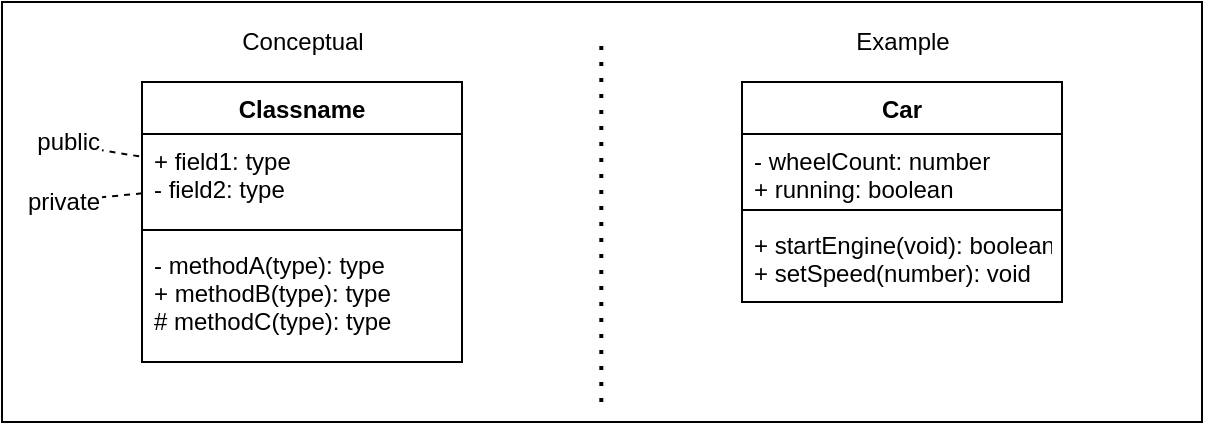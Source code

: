 <mxfile version="20.6.0" type="github" pages="7">
  <diagram id="2GQ5JuO1ZgtWbISyAiCo" name="a basic class">
    <mxGraphModel dx="638" dy="605" grid="0" gridSize="10" guides="1" tooltips="1" connect="1" arrows="1" fold="1" page="0" pageScale="1" pageWidth="1169" pageHeight="827" math="0" shadow="0">
      <root>
        <mxCell id="0" />
        <mxCell id="1" parent="0" />
        <mxCell id="csJWf5byuf4BfX03tXzI-1" value="" style="rounded=0;whiteSpace=wrap;html=1;" parent="1" vertex="1">
          <mxGeometry x="580" y="110" width="600" height="210" as="geometry" />
        </mxCell>
        <mxCell id="csJWf5byuf4BfX03tXzI-2" value="Classname" style="swimlane;fontStyle=1;align=center;verticalAlign=top;childLayout=stackLayout;horizontal=1;startSize=26;horizontalStack=0;resizeParent=1;resizeParentMax=0;resizeLast=0;collapsible=1;marginBottom=0;" parent="1" vertex="1">
          <mxGeometry x="650" y="150" width="160" height="140" as="geometry" />
        </mxCell>
        <mxCell id="csJWf5byuf4BfX03tXzI-3" value="+ field1: type&#xa;- field2: type" style="text;strokeColor=none;fillColor=none;align=left;verticalAlign=top;spacingLeft=4;spacingRight=4;overflow=hidden;rotatable=0;points=[[0,0.5],[1,0.5]];portConstraint=eastwest;" parent="csJWf5byuf4BfX03tXzI-2" vertex="1">
          <mxGeometry y="26" width="160" height="44" as="geometry" />
        </mxCell>
        <mxCell id="csJWf5byuf4BfX03tXzI-4" value="" style="line;strokeWidth=1;fillColor=none;align=left;verticalAlign=middle;spacingTop=-1;spacingLeft=3;spacingRight=3;rotatable=0;labelPosition=right;points=[];portConstraint=eastwest;" parent="csJWf5byuf4BfX03tXzI-2" vertex="1">
          <mxGeometry y="70" width="160" height="8" as="geometry" />
        </mxCell>
        <mxCell id="csJWf5byuf4BfX03tXzI-5" value="- methodA(type): type&#xa;+ methodB(type): type&#xa;# methodC(type): type" style="text;strokeColor=none;fillColor=none;align=left;verticalAlign=top;spacingLeft=4;spacingRight=4;overflow=hidden;rotatable=0;points=[[0,0.5],[1,0.5]];portConstraint=eastwest;" parent="csJWf5byuf4BfX03tXzI-2" vertex="1">
          <mxGeometry y="78" width="160" height="62" as="geometry" />
        </mxCell>
        <mxCell id="csJWf5byuf4BfX03tXzI-6" value="Car" style="swimlane;fontStyle=1;align=center;verticalAlign=top;childLayout=stackLayout;horizontal=1;startSize=26;horizontalStack=0;resizeParent=1;resizeParentMax=0;resizeLast=0;collapsible=1;marginBottom=0;" parent="1" vertex="1">
          <mxGeometry x="950" y="150" width="160" height="110" as="geometry" />
        </mxCell>
        <mxCell id="csJWf5byuf4BfX03tXzI-7" value="- wheelCount: number&#xa;+ running: boolean" style="text;strokeColor=none;fillColor=none;align=left;verticalAlign=top;spacingLeft=4;spacingRight=4;overflow=hidden;rotatable=0;points=[[0,0.5],[1,0.5]];portConstraint=eastwest;" parent="csJWf5byuf4BfX03tXzI-6" vertex="1">
          <mxGeometry y="26" width="160" height="34" as="geometry" />
        </mxCell>
        <mxCell id="csJWf5byuf4BfX03tXzI-8" value="" style="line;strokeWidth=1;fillColor=none;align=left;verticalAlign=middle;spacingTop=-1;spacingLeft=3;spacingRight=3;rotatable=0;labelPosition=right;points=[];portConstraint=eastwest;" parent="csJWf5byuf4BfX03tXzI-6" vertex="1">
          <mxGeometry y="60" width="160" height="8" as="geometry" />
        </mxCell>
        <mxCell id="csJWf5byuf4BfX03tXzI-9" value="+ startEngine(void): boolean&#xa;+ setSpeed(number): void" style="text;strokeColor=none;fillColor=none;align=left;verticalAlign=top;spacingLeft=4;spacingRight=4;overflow=hidden;rotatable=0;points=[[0,0.5],[1,0.5]];portConstraint=eastwest;" parent="csJWf5byuf4BfX03tXzI-6" vertex="1">
          <mxGeometry y="68" width="160" height="42" as="geometry" />
        </mxCell>
        <mxCell id="csJWf5byuf4BfX03tXzI-10" value="Conceptual" style="text;html=1;align=center;verticalAlign=middle;resizable=0;points=[];autosize=1;" parent="1" vertex="1">
          <mxGeometry x="690" y="120" width="80" height="20" as="geometry" />
        </mxCell>
        <mxCell id="csJWf5byuf4BfX03tXzI-11" value="Example" style="text;html=1;align=center;verticalAlign=middle;resizable=0;points=[];autosize=1;" parent="1" vertex="1">
          <mxGeometry x="1000" y="120" width="60" height="20" as="geometry" />
        </mxCell>
        <mxCell id="csJWf5byuf4BfX03tXzI-12" value="" style="endArrow=none;dashed=1;html=1;dashPattern=1 3;strokeWidth=2;" parent="1" edge="1">
          <mxGeometry width="50" height="50" relative="1" as="geometry">
            <mxPoint x="879.66" y="310" as="sourcePoint" />
            <mxPoint x="879.66" y="130" as="targetPoint" />
          </mxGeometry>
        </mxCell>
        <mxCell id="csJWf5byuf4BfX03tXzI-13" value="public" style="text;html=1;align=right;verticalAlign=middle;resizable=0;points=[];autosize=1;" parent="1" vertex="1">
          <mxGeometry x="580" y="170" width="50" height="20" as="geometry" />
        </mxCell>
        <mxCell id="csJWf5byuf4BfX03tXzI-14" value="private" style="text;html=1;align=right;verticalAlign=middle;resizable=0;points=[];autosize=1;" parent="1" vertex="1">
          <mxGeometry x="580" y="200" width="50" height="20" as="geometry" />
        </mxCell>
        <mxCell id="csJWf5byuf4BfX03tXzI-15" value="" style="endArrow=none;html=1;dashed=1;exitX=-0.009;exitY=0.254;exitDx=0;exitDy=0;exitPerimeter=0;" parent="1" source="csJWf5byuf4BfX03tXzI-3" target="csJWf5byuf4BfX03tXzI-13" edge="1">
          <mxGeometry width="50" height="50" relative="1" as="geometry">
            <mxPoint x="693" y="233.045" as="sourcePoint" />
            <mxPoint x="639" y="227" as="targetPoint" />
          </mxGeometry>
        </mxCell>
        <mxCell id="csJWf5byuf4BfX03tXzI-16" value="" style="endArrow=none;html=1;dashed=1;" parent="1" source="csJWf5byuf4BfX03tXzI-3" target="csJWf5byuf4BfX03tXzI-14" edge="1">
          <mxGeometry width="50" height="50" relative="1" as="geometry">
            <mxPoint x="695" y="246" as="sourcePoint" />
            <mxPoint x="649" y="237" as="targetPoint" />
          </mxGeometry>
        </mxCell>
      </root>
    </mxGraphModel>
  </diagram>
  <diagram id="XTwyj4uOlEBWpYVIC3kC" name="A filled arrow with a line.">
    <mxGraphModel dx="1438" dy="605" grid="0" gridSize="10" guides="1" tooltips="1" connect="1" arrows="1" fold="1" page="0" pageScale="1" pageWidth="827" pageHeight="1169" math="0" shadow="0">
      <root>
        <mxCell id="0" />
        <mxCell id="1" parent="0" />
        <mxCell id="313QQmJ2WrNW_vUnB_Ez-1" value="" style="rounded=0;whiteSpace=wrap;html=1;" vertex="1" parent="1">
          <mxGeometry x="-22.0" y="129" width="600" height="290" as="geometry" />
        </mxCell>
        <mxCell id="313QQmJ2WrNW_vUnB_Ez-2" value="ClassA" style="swimlane;fontStyle=1;align=center;verticalAlign=top;childLayout=stackLayout;horizontal=1;startSize=26;horizontalStack=0;resizeParent=1;resizeParentMax=0;resizeLast=0;collapsible=1;marginBottom=0;" vertex="1" parent="1">
          <mxGeometry x="48.0" y="305" width="160" height="86" as="geometry" />
        </mxCell>
        <mxCell id="313QQmJ2WrNW_vUnB_Ez-3" value="+ field: type" style="text;strokeColor=none;fillColor=none;align=left;verticalAlign=top;spacingLeft=4;spacingRight=4;overflow=hidden;rotatable=0;points=[[0,0.5],[1,0.5]];portConstraint=eastwest;" vertex="1" parent="313QQmJ2WrNW_vUnB_Ez-2">
          <mxGeometry y="26" width="160" height="26" as="geometry" />
        </mxCell>
        <mxCell id="313QQmJ2WrNW_vUnB_Ez-4" value="" style="line;strokeWidth=1;fillColor=none;align=left;verticalAlign=middle;spacingTop=-1;spacingLeft=3;spacingRight=3;rotatable=0;labelPosition=right;points=[];portConstraint=eastwest;" vertex="1" parent="313QQmJ2WrNW_vUnB_Ez-2">
          <mxGeometry y="52" width="160" height="8" as="geometry" />
        </mxCell>
        <mxCell id="313QQmJ2WrNW_vUnB_Ez-5" value="+ method(type): type" style="text;strokeColor=none;fillColor=none;align=left;verticalAlign=top;spacingLeft=4;spacingRight=4;overflow=hidden;rotatable=0;points=[[0,0.5],[1,0.5]];portConstraint=eastwest;" vertex="1" parent="313QQmJ2WrNW_vUnB_Ez-2">
          <mxGeometry y="60" width="160" height="26" as="geometry" />
        </mxCell>
        <mxCell id="313QQmJ2WrNW_vUnB_Ez-6" value="Person" style="swimlane;fontStyle=1;align=center;verticalAlign=top;childLayout=stackLayout;horizontal=1;startSize=26;horizontalStack=0;resizeParent=1;resizeParentMax=0;resizeLast=0;collapsible=1;marginBottom=0;" vertex="1" parent="1">
          <mxGeometry x="348.0" y="303" width="160" height="90" as="geometry" />
        </mxCell>
        <mxCell id="313QQmJ2WrNW_vUnB_Ez-7" value="+ name: string" style="text;strokeColor=none;fillColor=none;align=left;verticalAlign=top;spacingLeft=4;spacingRight=4;overflow=hidden;rotatable=0;points=[[0,0.5],[1,0.5]];portConstraint=eastwest;" vertex="1" parent="313QQmJ2WrNW_vUnB_Ez-6">
          <mxGeometry y="26" width="160" height="24" as="geometry" />
        </mxCell>
        <mxCell id="313QQmJ2WrNW_vUnB_Ez-8" value="" style="line;strokeWidth=1;fillColor=none;align=left;verticalAlign=middle;spacingTop=-1;spacingLeft=3;spacingRight=3;rotatable=0;labelPosition=right;points=[];portConstraint=eastwest;" vertex="1" parent="313QQmJ2WrNW_vUnB_Ez-6">
          <mxGeometry y="50" width="160" height="8" as="geometry" />
        </mxCell>
        <mxCell id="313QQmJ2WrNW_vUnB_Ez-9" value="+ speak(string): void" style="text;strokeColor=none;fillColor=none;align=left;verticalAlign=top;spacingLeft=4;spacingRight=4;overflow=hidden;rotatable=0;points=[[0,0.5],[1,0.5]];portConstraint=eastwest;" vertex="1" parent="313QQmJ2WrNW_vUnB_Ez-6">
          <mxGeometry y="58" width="160" height="32" as="geometry" />
        </mxCell>
        <mxCell id="313QQmJ2WrNW_vUnB_Ez-10" value="Conceptual" style="text;html=1;align=center;verticalAlign=middle;resizable=0;points=[];autosize=1;" vertex="1" parent="1">
          <mxGeometry x="88.0" y="139" width="80" height="20" as="geometry" />
        </mxCell>
        <mxCell id="313QQmJ2WrNW_vUnB_Ez-11" value="Example" style="text;html=1;align=center;verticalAlign=middle;resizable=0;points=[];autosize=1;" vertex="1" parent="1">
          <mxGeometry x="398.0" y="139" width="60" height="20" as="geometry" />
        </mxCell>
        <mxCell id="313QQmJ2WrNW_vUnB_Ez-12" value="" style="endArrow=none;dashed=1;html=1;dashPattern=1 3;strokeWidth=2;" edge="1" parent="1">
          <mxGeometry width="50" height="50" relative="1" as="geometry">
            <mxPoint x="277.66" y="389" as="sourcePoint" />
            <mxPoint x="277.66" y="139" as="targetPoint" />
          </mxGeometry>
        </mxCell>
        <mxCell id="313QQmJ2WrNW_vUnB_Ez-13" value="ClassB" style="swimlane;fontStyle=1;align=center;verticalAlign=top;childLayout=stackLayout;horizontal=1;startSize=26;horizontalStack=0;resizeParent=1;resizeParentMax=0;resizeLast=0;collapsible=1;marginBottom=0;" vertex="1" parent="1">
          <mxGeometry x="48.0" y="169" width="160" height="86" as="geometry">
            <mxRectangle x="48.0" y="169" width="76" height="26" as="alternateBounds" />
          </mxGeometry>
        </mxCell>
        <mxCell id="313QQmJ2WrNW_vUnB_Ez-14" value="+ field: type" style="text;strokeColor=none;fillColor=none;align=left;verticalAlign=top;spacingLeft=4;spacingRight=4;overflow=hidden;rotatable=0;points=[[0,0.5],[1,0.5]];portConstraint=eastwest;" vertex="1" parent="313QQmJ2WrNW_vUnB_Ez-13">
          <mxGeometry y="26" width="160" height="26" as="geometry" />
        </mxCell>
        <mxCell id="313QQmJ2WrNW_vUnB_Ez-15" value="" style="line;strokeWidth=1;fillColor=none;align=left;verticalAlign=middle;spacingTop=-1;spacingLeft=3;spacingRight=3;rotatable=0;labelPosition=right;points=[];portConstraint=eastwest;" vertex="1" parent="313QQmJ2WrNW_vUnB_Ez-13">
          <mxGeometry y="52" width="160" height="8" as="geometry" />
        </mxCell>
        <mxCell id="313QQmJ2WrNW_vUnB_Ez-16" value="+ method(type): type" style="text;strokeColor=none;fillColor=none;align=left;verticalAlign=top;spacingLeft=4;spacingRight=4;overflow=hidden;rotatable=0;points=[[0,0.5],[1,0.5]];portConstraint=eastwest;" vertex="1" parent="313QQmJ2WrNW_vUnB_Ez-13">
          <mxGeometry y="60" width="160" height="26" as="geometry" />
        </mxCell>
        <mxCell id="313QQmJ2WrNW_vUnB_Ez-17" style="edgeStyle=orthogonalEdgeStyle;rounded=0;orthogonalLoop=1;jettySize=auto;html=1;exitX=0.5;exitY=0;exitDx=0;exitDy=0;entryX=0.5;entryY=1.012;entryDx=0;entryDy=0;endArrow=block;endFill=1;entryPerimeter=0;endSize=12;" edge="1" parent="1" source="313QQmJ2WrNW_vUnB_Ez-2" target="313QQmJ2WrNW_vUnB_Ez-16">
          <mxGeometry relative="1" as="geometry">
            <mxPoint x="198.0" y="633" as="targetPoint" />
          </mxGeometry>
        </mxCell>
        <mxCell id="313QQmJ2WrNW_vUnB_Ez-18" value="Car" style="swimlane;fontStyle=1;align=center;verticalAlign=top;childLayout=stackLayout;horizontal=1;startSize=26;horizontalStack=0;resizeParent=1;resizeParentMax=0;resizeLast=0;collapsible=1;marginBottom=0;" vertex="1" parent="1">
          <mxGeometry x="348.0" y="169" width="160" height="100" as="geometry" />
        </mxCell>
        <mxCell id="313QQmJ2WrNW_vUnB_Ez-19" value="+ field: type" style="text;strokeColor=none;fillColor=none;align=left;verticalAlign=top;spacingLeft=4;spacingRight=4;overflow=hidden;rotatable=0;points=[[0,0.5],[1,0.5]];portConstraint=eastwest;" vertex="1" parent="313QQmJ2WrNW_vUnB_Ez-18">
          <mxGeometry y="26" width="160" height="24" as="geometry" />
        </mxCell>
        <mxCell id="313QQmJ2WrNW_vUnB_Ez-20" value="" style="line;strokeWidth=1;fillColor=none;align=left;verticalAlign=middle;spacingTop=-1;spacingLeft=3;spacingRight=3;rotatable=0;labelPosition=right;points=[];portConstraint=eastwest;" vertex="1" parent="313QQmJ2WrNW_vUnB_Ez-18">
          <mxGeometry y="50" width="160" height="8" as="geometry" />
        </mxCell>
        <mxCell id="313QQmJ2WrNW_vUnB_Ez-21" value="+ startEngine(void): boolean&#xa;+ setSpeed(number): void" style="text;strokeColor=none;fillColor=none;align=left;verticalAlign=top;spacingLeft=4;spacingRight=4;overflow=hidden;rotatable=0;points=[[0,0.5],[1,0.5]];portConstraint=eastwest;" vertex="1" parent="313QQmJ2WrNW_vUnB_Ez-18">
          <mxGeometry y="58" width="160" height="42" as="geometry" />
        </mxCell>
        <mxCell id="313QQmJ2WrNW_vUnB_Ez-22" style="edgeStyle=orthogonalEdgeStyle;rounded=0;orthogonalLoop=1;jettySize=auto;html=1;exitX=0.5;exitY=0;exitDx=0;exitDy=0;entryX=0.499;entryY=0.994;entryDx=0;entryDy=0;endArrow=block;endFill=1;entryPerimeter=0;endSize=12;" edge="1" parent="1" source="313QQmJ2WrNW_vUnB_Ez-6" target="313QQmJ2WrNW_vUnB_Ez-21">
          <mxGeometry relative="1" as="geometry">
            <mxPoint x="188.0" y="274.61" as="sourcePoint" />
            <mxPoint x="188.0" y="319" as="targetPoint" />
          </mxGeometry>
        </mxCell>
        <mxCell id="XsxS5iLYuL67UbKg0R0M-1" value="&lt;span style=&quot;color: rgb(245, 246, 247); font-family: system-ui, -apple-system, &amp;quot;Segoe UI&amp;quot;, Roboto, Ubuntu, Cantarell, &amp;quot;Noto Sans&amp;quot;, sans-serif, BlinkMacSystemFont, &amp;quot;Segoe UI&amp;quot;, Helvetica, Arial, sans-serif, &amp;quot;Apple Color Emoji&amp;quot;, &amp;quot;Segoe UI Emoji&amp;quot;, &amp;quot;Segoe UI Symbol&amp;quot;; font-size: 18px; orphans: 4; text-align: start; background-color: rgb(24, 25, 26);&quot;&gt;ClassA 使用 ClassB 或 ClassB 的对象，&lt;/span&gt;&lt;span style=&quot;color: rgb(245, 246, 247); font-family: system-ui, -apple-system, &amp;quot;Segoe UI&amp;quot;, Roboto, Ubuntu, Cantarell, &amp;quot;Noto Sans&amp;quot;, sans-serif, BlinkMacSystemFont, &amp;quot;Segoe UI&amp;quot;, Helvetica, Arial, sans-serif, &amp;quot;Apple Color Emoji&amp;quot;, &amp;quot;Segoe UI Emoji&amp;quot;, &amp;quot;Segoe UI Symbol&amp;quot;; font-size: 18px; orphans: 4; text-align: start; background-color: rgb(24, 25, 26);&quot;&gt;例如右边的示例：人使用汽车&lt;/span&gt;" style="text;html=1;align=center;verticalAlign=middle;resizable=0;points=[];autosize=1;strokeColor=none;fillColor=none;fontSize=20;" vertex="1" parent="1">
          <mxGeometry x="-10" y="74" width="570" height="36" as="geometry" />
        </mxCell>
      </root>
    </mxGraphModel>
  </diagram>
  <diagram id="lADcbk_uAQsaDEvzIXgS" name="ClassA extends ClassB.">
    <mxGraphModel dx="1438" dy="605" grid="0" gridSize="10" guides="1" tooltips="1" connect="1" arrows="1" fold="1" page="0" pageScale="1" pageWidth="827" pageHeight="1169" math="0" shadow="0">
      <root>
        <mxCell id="0" />
        <mxCell id="1" parent="0" />
        <mxCell id="b12OMYuAhLry3CwH1L1o-1" value="" style="rounded=0;whiteSpace=wrap;html=1;" vertex="1" parent="1">
          <mxGeometry x="-31.0" y="116.0" width="600" height="290" as="geometry" />
        </mxCell>
        <mxCell id="b12OMYuAhLry3CwH1L1o-2" value="ExtendedClass" style="swimlane;fontStyle=1;align=center;verticalAlign=top;childLayout=stackLayout;horizontal=1;startSize=26;horizontalStack=0;resizeParent=1;resizeParentMax=0;resizeLast=0;collapsible=1;marginBottom=0;" vertex="1" parent="1">
          <mxGeometry x="39.0" y="300.0" width="160" height="86" as="geometry" />
        </mxCell>
        <mxCell id="b12OMYuAhLry3CwH1L1o-3" value="+ anotherField: type" style="text;strokeColor=none;fillColor=none;align=left;verticalAlign=top;spacingLeft=4;spacingRight=4;overflow=hidden;rotatable=0;points=[[0,0.5],[1,0.5]];portConstraint=eastwest;" vertex="1" parent="b12OMYuAhLry3CwH1L1o-2">
          <mxGeometry y="26" width="160" height="26" as="geometry" />
        </mxCell>
        <mxCell id="b12OMYuAhLry3CwH1L1o-4" value="" style="line;strokeWidth=1;fillColor=none;align=left;verticalAlign=middle;spacingTop=-1;spacingLeft=3;spacingRight=3;rotatable=0;labelPosition=right;points=[];portConstraint=eastwest;" vertex="1" parent="b12OMYuAhLry3CwH1L1o-2">
          <mxGeometry y="52" width="160" height="8" as="geometry" />
        </mxCell>
        <mxCell id="b12OMYuAhLry3CwH1L1o-5" value="+ anotherMethod(type): type" style="text;strokeColor=none;fillColor=none;align=left;verticalAlign=top;spacingLeft=4;spacingRight=4;overflow=hidden;rotatable=0;points=[[0,0.5],[1,0.5]];portConstraint=eastwest;" vertex="1" parent="b12OMYuAhLry3CwH1L1o-2">
          <mxGeometry y="60" width="160" height="26" as="geometry" />
        </mxCell>
        <mxCell id="b12OMYuAhLry3CwH1L1o-6" value="Fancy Car" style="swimlane;fontStyle=1;align=center;verticalAlign=top;childLayout=stackLayout;horizontal=1;startSize=26;horizontalStack=0;resizeParent=1;resizeParentMax=0;resizeLast=0;collapsible=1;marginBottom=0;" vertex="1" parent="1">
          <mxGeometry x="339.0" y="296.0" width="170" height="90" as="geometry" />
        </mxCell>
        <mxCell id="b12OMYuAhLry3CwH1L1o-7" value="+ turboOn: boolean" style="text;strokeColor=none;fillColor=none;align=left;verticalAlign=top;spacingLeft=4;spacingRight=4;overflow=hidden;rotatable=0;points=[[0,0.5],[1,0.5]];portConstraint=eastwest;" vertex="1" parent="b12OMYuAhLry3CwH1L1o-6">
          <mxGeometry y="26" width="170" height="24" as="geometry" />
        </mxCell>
        <mxCell id="b12OMYuAhLry3CwH1L1o-8" value="" style="line;strokeWidth=1;fillColor=none;align=left;verticalAlign=middle;spacingTop=-1;spacingLeft=3;spacingRight=3;rotatable=0;labelPosition=right;points=[];portConstraint=eastwest;" vertex="1" parent="b12OMYuAhLry3CwH1L1o-6">
          <mxGeometry y="50" width="170" height="8" as="geometry" />
        </mxCell>
        <mxCell id="b12OMYuAhLry3CwH1L1o-9" value="+ enableTurbo(boolean): void" style="text;strokeColor=none;fillColor=none;align=left;verticalAlign=top;spacingLeft=4;spacingRight=4;overflow=hidden;rotatable=0;points=[[0,0.5],[1,0.5]];portConstraint=eastwest;" vertex="1" parent="b12OMYuAhLry3CwH1L1o-6">
          <mxGeometry y="58" width="170" height="32" as="geometry" />
        </mxCell>
        <mxCell id="b12OMYuAhLry3CwH1L1o-10" value="Conceptual" style="text;html=1;align=center;verticalAlign=middle;resizable=0;points=[];autosize=1;" vertex="1" parent="1">
          <mxGeometry x="79.0" y="126.0" width="80" height="20" as="geometry" />
        </mxCell>
        <mxCell id="b12OMYuAhLry3CwH1L1o-11" value="Example" style="text;html=1;align=center;verticalAlign=middle;resizable=0;points=[];autosize=1;" vertex="1" parent="1">
          <mxGeometry x="389.0" y="126.0" width="60" height="20" as="geometry" />
        </mxCell>
        <mxCell id="b12OMYuAhLry3CwH1L1o-12" value="" style="endArrow=none;dashed=1;html=1;dashPattern=1 3;strokeWidth=2;" edge="1" parent="1">
          <mxGeometry width="50" height="50" relative="1" as="geometry">
            <mxPoint x="268.5" y="392.0" as="sourcePoint" />
            <mxPoint x="268.5" y="132.0" as="targetPoint" />
          </mxGeometry>
        </mxCell>
        <mxCell id="b12OMYuAhLry3CwH1L1o-13" value="Class" style="swimlane;fontStyle=1;align=center;verticalAlign=top;childLayout=stackLayout;horizontal=1;startSize=26;horizontalStack=0;resizeParent=1;resizeParentMax=0;resizeLast=0;collapsible=1;marginBottom=0;" vertex="1" parent="1">
          <mxGeometry x="39.0" y="156.0" width="160" height="86" as="geometry" />
        </mxCell>
        <mxCell id="b12OMYuAhLry3CwH1L1o-14" value="+ field: type" style="text;strokeColor=none;fillColor=none;align=left;verticalAlign=top;spacingLeft=4;spacingRight=4;overflow=hidden;rotatable=0;points=[[0,0.5],[1,0.5]];portConstraint=eastwest;" vertex="1" parent="b12OMYuAhLry3CwH1L1o-13">
          <mxGeometry y="26" width="160" height="26" as="geometry" />
        </mxCell>
        <mxCell id="b12OMYuAhLry3CwH1L1o-15" value="" style="line;strokeWidth=1;fillColor=none;align=left;verticalAlign=middle;spacingTop=-1;spacingLeft=3;spacingRight=3;rotatable=0;labelPosition=right;points=[];portConstraint=eastwest;" vertex="1" parent="b12OMYuAhLry3CwH1L1o-13">
          <mxGeometry y="52" width="160" height="8" as="geometry" />
        </mxCell>
        <mxCell id="b12OMYuAhLry3CwH1L1o-16" value="+ method(type): type" style="text;strokeColor=none;fillColor=none;align=left;verticalAlign=top;spacingLeft=4;spacingRight=4;overflow=hidden;rotatable=0;points=[[0,0.5],[1,0.5]];portConstraint=eastwest;" vertex="1" parent="b12OMYuAhLry3CwH1L1o-13">
          <mxGeometry y="60" width="160" height="26" as="geometry" />
        </mxCell>
        <mxCell id="b12OMYuAhLry3CwH1L1o-17" style="edgeStyle=orthogonalEdgeStyle;rounded=0;orthogonalLoop=1;jettySize=auto;html=1;exitX=0.5;exitY=0;exitDx=0;exitDy=0;entryX=0.5;entryY=1.012;entryDx=0;entryDy=0;endArrow=block;endFill=0;entryPerimeter=0;endSize=12;" edge="1" parent="1" source="b12OMYuAhLry3CwH1L1o-2" target="b12OMYuAhLry3CwH1L1o-16">
          <mxGeometry relative="1" as="geometry">
            <mxPoint x="179.0" y="626.0" as="targetPoint" />
          </mxGeometry>
        </mxCell>
        <mxCell id="b12OMYuAhLry3CwH1L1o-18" value="Car" style="swimlane;fontStyle=1;align=center;verticalAlign=top;childLayout=stackLayout;horizontal=1;startSize=26;horizontalStack=0;resizeParent=1;resizeParentMax=0;resizeLast=0;collapsible=1;marginBottom=0;" vertex="1" parent="1">
          <mxGeometry x="339.0" y="156.0" width="170" height="110" as="geometry" />
        </mxCell>
        <mxCell id="b12OMYuAhLry3CwH1L1o-19" value="+ wheelCount: number&#xa;+ running: boolean" style="text;strokeColor=none;fillColor=none;align=left;verticalAlign=top;spacingLeft=4;spacingRight=4;overflow=hidden;rotatable=0;points=[[0,0.5],[1,0.5]];portConstraint=eastwest;" vertex="1" parent="b12OMYuAhLry3CwH1L1o-18">
          <mxGeometry y="26" width="170" height="34" as="geometry" />
        </mxCell>
        <mxCell id="b12OMYuAhLry3CwH1L1o-20" value="" style="line;strokeWidth=1;fillColor=none;align=left;verticalAlign=middle;spacingTop=-1;spacingLeft=3;spacingRight=3;rotatable=0;labelPosition=right;points=[];portConstraint=eastwest;" vertex="1" parent="b12OMYuAhLry3CwH1L1o-18">
          <mxGeometry y="60" width="170" height="8" as="geometry" />
        </mxCell>
        <mxCell id="b12OMYuAhLry3CwH1L1o-21" value="+ startEngine(void): bool&#xa;+ setSpeed(number): void" style="text;strokeColor=none;fillColor=none;align=left;verticalAlign=top;spacingLeft=4;spacingRight=4;overflow=hidden;rotatable=0;points=[[0,0.5],[1,0.5]];portConstraint=eastwest;" vertex="1" parent="b12OMYuAhLry3CwH1L1o-18">
          <mxGeometry y="68" width="170" height="42" as="geometry" />
        </mxCell>
        <mxCell id="b12OMYuAhLry3CwH1L1o-22" style="edgeStyle=orthogonalEdgeStyle;rounded=0;orthogonalLoop=1;jettySize=auto;html=1;exitX=0.5;exitY=0;exitDx=0;exitDy=0;entryX=0.499;entryY=0.994;entryDx=0;entryDy=0;endArrow=block;endFill=0;entryPerimeter=0;endSize=12;" edge="1" parent="1" source="b12OMYuAhLry3CwH1L1o-6" target="b12OMYuAhLry3CwH1L1o-21">
          <mxGeometry relative="1" as="geometry">
            <mxPoint x="149.0" y="271.61" as="sourcePoint" />
            <mxPoint x="149.0" y="316.0" as="targetPoint" />
          </mxGeometry>
        </mxCell>
        <mxCell id="5dKsYFr8ndXGYXB57na1-1" value="继承使用实线+空心箭头表示" style="text;html=1;strokeColor=none;fillColor=none;align=center;verticalAlign=middle;whiteSpace=wrap;rounded=0;fontSize=20;" vertex="1" parent="1">
          <mxGeometry x="125" y="87" width="281" height="16" as="geometry" />
        </mxCell>
      </root>
    </mxGraphModel>
  </diagram>
  <diagram id="oZpwSq6sxuS_GcqPpCwG" name="使用接口的类">
    <mxGraphModel dx="1438" dy="1005" grid="0" gridSize="10" guides="1" tooltips="1" connect="1" arrows="1" fold="1" page="0" pageScale="1" pageWidth="827" pageHeight="1169" math="0" shadow="0">
      <root>
        <mxCell id="0" />
        <mxCell id="1" parent="0" />
        <mxCell id="bkQJTuIInWNjO8qoAOuI-2" value="" style="rounded=0;whiteSpace=wrap;html=1;" vertex="1" parent="1">
          <mxGeometry x="-39.0" y="33.0" width="600" height="330" as="geometry" />
        </mxCell>
        <mxCell id="bkQJTuIInWNjO8qoAOuI-3" value="ClassA" style="swimlane;fontStyle=1;align=center;verticalAlign=top;childLayout=stackLayout;horizontal=1;startSize=26;horizontalStack=0;resizeParent=1;resizeParentMax=0;resizeLast=0;collapsible=1;marginBottom=0;" vertex="1" parent="1">
          <mxGeometry x="31.0" y="247.0" width="160" height="86" as="geometry" />
        </mxCell>
        <mxCell id="bkQJTuIInWNjO8qoAOuI-4" value="+ field: type" style="text;strokeColor=none;fillColor=none;align=left;verticalAlign=top;spacingLeft=4;spacingRight=4;overflow=hidden;rotatable=0;points=[[0,0.5],[1,0.5]];portConstraint=eastwest;" vertex="1" parent="bkQJTuIInWNjO8qoAOuI-3">
          <mxGeometry y="26" width="160" height="26" as="geometry" />
        </mxCell>
        <mxCell id="bkQJTuIInWNjO8qoAOuI-5" value="" style="line;strokeWidth=1;fillColor=none;align=left;verticalAlign=middle;spacingTop=-1;spacingLeft=3;spacingRight=3;rotatable=0;labelPosition=right;points=[];portConstraint=eastwest;" vertex="1" parent="bkQJTuIInWNjO8qoAOuI-3">
          <mxGeometry y="52" width="160" height="8" as="geometry" />
        </mxCell>
        <mxCell id="bkQJTuIInWNjO8qoAOuI-6" value="+ method(type): type" style="text;strokeColor=none;fillColor=none;align=left;verticalAlign=top;spacingLeft=4;spacingRight=4;overflow=hidden;rotatable=0;points=[[0,0.5],[1,0.5]];portConstraint=eastwest;" vertex="1" parent="bkQJTuIInWNjO8qoAOuI-3">
          <mxGeometry y="60" width="160" height="26" as="geometry" />
        </mxCell>
        <mxCell id="bkQJTuIInWNjO8qoAOuI-7" value="Car" style="swimlane;fontStyle=1;align=center;verticalAlign=top;childLayout=stackLayout;horizontal=1;startSize=26;horizontalStack=0;resizeParent=1;resizeParentMax=0;resizeLast=0;collapsible=1;marginBottom=0;" vertex="1" parent="1">
          <mxGeometry x="331.0" y="223.0" width="160" height="110" as="geometry" />
        </mxCell>
        <mxCell id="bkQJTuIInWNjO8qoAOuI-8" value="- wheelCount: number&#xa;- running: boolean" style="text;strokeColor=none;fillColor=none;align=left;verticalAlign=top;spacingLeft=4;spacingRight=4;overflow=hidden;rotatable=0;points=[[0,0.5],[1,0.5]];portConstraint=eastwest;" vertex="1" parent="bkQJTuIInWNjO8qoAOuI-7">
          <mxGeometry y="26" width="160" height="34" as="geometry" />
        </mxCell>
        <mxCell id="bkQJTuIInWNjO8qoAOuI-9" value="" style="line;strokeWidth=1;fillColor=none;align=left;verticalAlign=middle;spacingTop=-1;spacingLeft=3;spacingRight=3;rotatable=0;labelPosition=right;points=[];portConstraint=eastwest;" vertex="1" parent="bkQJTuIInWNjO8qoAOuI-7">
          <mxGeometry y="60" width="160" height="8" as="geometry" />
        </mxCell>
        <mxCell id="bkQJTuIInWNjO8qoAOuI-10" value="+ startEngine(void): boolean&#xa;+ setSpeed(number): void" style="text;strokeColor=none;fillColor=none;align=left;verticalAlign=top;spacingLeft=4;spacingRight=4;overflow=hidden;rotatable=0;points=[[0,0.5],[1,0.5]];portConstraint=eastwest;" vertex="1" parent="bkQJTuIInWNjO8qoAOuI-7">
          <mxGeometry y="68" width="160" height="42" as="geometry" />
        </mxCell>
        <mxCell id="bkQJTuIInWNjO8qoAOuI-11" value="Conceptual" style="text;html=1;align=center;verticalAlign=middle;resizable=0;points=[];autosize=1;" vertex="1" parent="1">
          <mxGeometry x="71.0" y="43.0" width="80" height="20" as="geometry" />
        </mxCell>
        <mxCell id="bkQJTuIInWNjO8qoAOuI-12" value="Example" style="text;html=1;align=center;verticalAlign=middle;resizable=0;points=[];autosize=1;" vertex="1" parent="1">
          <mxGeometry x="381.0" y="43.0" width="60" height="20" as="geometry" />
        </mxCell>
        <mxCell id="bkQJTuIInWNjO8qoAOuI-13" value="" style="endArrow=none;dashed=1;html=1;dashPattern=1 3;strokeWidth=2;" edge="1" parent="1">
          <mxGeometry width="50" height="50" relative="1" as="geometry">
            <mxPoint x="261.0" y="343.0" as="sourcePoint" />
            <mxPoint x="261.0" y="53.0" as="targetPoint" />
          </mxGeometry>
        </mxCell>
        <mxCell id="bkQJTuIInWNjO8qoAOuI-14" value="IClassname" style="swimlane;fontStyle=1;align=center;verticalAlign=top;childLayout=stackLayout;horizontal=1;startSize=26;horizontalStack=0;resizeParent=1;resizeParentMax=0;resizeLast=0;collapsible=1;marginBottom=0;" vertex="1" parent="1">
          <mxGeometry x="31.0" y="73.0" width="160" height="60" as="geometry" />
        </mxCell>
        <mxCell id="bkQJTuIInWNjO8qoAOuI-15" value="" style="line;strokeWidth=1;fillColor=none;align=left;verticalAlign=middle;spacingTop=-1;spacingLeft=3;spacingRight=3;rotatable=0;labelPosition=right;points=[];portConstraint=eastwest;" vertex="1" parent="bkQJTuIInWNjO8qoAOuI-14">
          <mxGeometry y="26" width="160" height="8" as="geometry" />
        </mxCell>
        <mxCell id="bkQJTuIInWNjO8qoAOuI-16" value="+ method(type): type" style="text;strokeColor=none;fillColor=none;align=left;verticalAlign=top;spacingLeft=4;spacingRight=4;overflow=hidden;rotatable=0;points=[[0,0.5],[1,0.5]];portConstraint=eastwest;" vertex="1" parent="bkQJTuIInWNjO8qoAOuI-14">
          <mxGeometry y="34" width="160" height="26" as="geometry" />
        </mxCell>
        <mxCell id="bkQJTuIInWNjO8qoAOuI-17" style="edgeStyle=orthogonalEdgeStyle;rounded=0;orthogonalLoop=1;jettySize=auto;html=1;exitX=0.5;exitY=0;exitDx=0;exitDy=0;entryX=0.5;entryY=1.012;entryDx=0;entryDy=0;endArrow=block;endFill=0;dashed=1;entryPerimeter=0;endSize=12;" edge="1" parent="1" source="bkQJTuIInWNjO8qoAOuI-3" target="bkQJTuIInWNjO8qoAOuI-16">
          <mxGeometry relative="1" as="geometry">
            <mxPoint x="181.0" y="543.0" as="targetPoint" />
          </mxGeometry>
        </mxCell>
        <mxCell id="bkQJTuIInWNjO8qoAOuI-18" value="ICar" style="swimlane;fontStyle=1;align=center;verticalAlign=top;childLayout=stackLayout;horizontal=1;startSize=26;horizontalStack=0;resizeParent=1;resizeParentMax=0;resizeLast=0;collapsible=1;marginBottom=0;" vertex="1" parent="1">
          <mxGeometry x="331.0" y="73.0" width="160" height="76" as="geometry" />
        </mxCell>
        <mxCell id="bkQJTuIInWNjO8qoAOuI-19" value="" style="line;strokeWidth=1;fillColor=none;align=left;verticalAlign=middle;spacingTop=-1;spacingLeft=3;spacingRight=3;rotatable=0;labelPosition=right;points=[];portConstraint=eastwest;" vertex="1" parent="bkQJTuIInWNjO8qoAOuI-18">
          <mxGeometry y="26" width="160" height="8" as="geometry" />
        </mxCell>
        <mxCell id="bkQJTuIInWNjO8qoAOuI-20" value="+ startEngine(void): boolean&#xa;+ setSpeed(number): void" style="text;strokeColor=none;fillColor=none;align=left;verticalAlign=top;spacingLeft=4;spacingRight=4;overflow=hidden;rotatable=0;points=[[0,0.5],[1,0.5]];portConstraint=eastwest;" vertex="1" parent="bkQJTuIInWNjO8qoAOuI-18">
          <mxGeometry y="34" width="160" height="42" as="geometry" />
        </mxCell>
        <mxCell id="bkQJTuIInWNjO8qoAOuI-21" style="edgeStyle=orthogonalEdgeStyle;rounded=0;orthogonalLoop=1;jettySize=auto;html=1;exitX=0.5;exitY=0;exitDx=0;exitDy=0;entryX=0.499;entryY=0.994;entryDx=0;entryDy=0;endArrow=block;endFill=0;dashed=1;entryPerimeter=0;endSize=12;" edge="1" parent="1" source="bkQJTuIInWNjO8qoAOuI-7" target="bkQJTuIInWNjO8qoAOuI-20">
          <mxGeometry relative="1" as="geometry">
            <mxPoint x="131.0" y="188.61" as="sourcePoint" />
            <mxPoint x="131.0" y="233.0" as="targetPoint" />
          </mxGeometry>
        </mxCell>
        <mxCell id="-W2CUJl6tQZHJb8dTewS-1" value="&lt;font style=&quot;font-size: 20px;&quot;&gt;使用虚线+空心箭头表示&lt;/font&gt;" style="text;html=1;strokeColor=none;fillColor=none;align=center;verticalAlign=middle;whiteSpace=wrap;rounded=0;" vertex="1" parent="1">
          <mxGeometry x="64" y="1" width="370" height="20" as="geometry" />
        </mxCell>
      </root>
    </mxGraphModel>
  </diagram>
  <diagram id="0Pf4bKyry91BlvDKfeHV" name="Aggregates">
    <mxGraphModel dx="1438" dy="605" grid="0" gridSize="10" guides="1" tooltips="1" connect="1" arrows="1" fold="1" page="0" pageScale="1" pageWidth="827" pageHeight="1169" math="0" shadow="0">
      <root>
        <mxCell id="0" />
        <mxCell id="1" parent="0" />
        <mxCell id="A4NnMp-pcTULbfI7vZ6G-1" value="" style="rounded=0;whiteSpace=wrap;html=1;" vertex="1" parent="1">
          <mxGeometry x="-20.0" y="122.0" width="600" height="300" as="geometry" />
        </mxCell>
        <mxCell id="A4NnMp-pcTULbfI7vZ6G-2" value="ClassB" style="swimlane;fontStyle=1;align=center;verticalAlign=top;childLayout=stackLayout;horizontal=1;startSize=26;horizontalStack=0;resizeParent=1;resizeParentMax=0;resizeLast=0;collapsible=1;marginBottom=0;" vertex="1" parent="1">
          <mxGeometry x="50.0" y="162.0" width="160" height="90" as="geometry" />
        </mxCell>
        <mxCell id="A4NnMp-pcTULbfI7vZ6G-3" value="+ field: type" style="text;strokeColor=none;fillColor=none;align=left;verticalAlign=top;spacingLeft=4;spacingRight=4;overflow=hidden;rotatable=0;points=[[0,0.5],[1,0.5]];portConstraint=eastwest;" vertex="1" parent="A4NnMp-pcTULbfI7vZ6G-2">
          <mxGeometry y="26" width="160" height="24" as="geometry" />
        </mxCell>
        <mxCell id="A4NnMp-pcTULbfI7vZ6G-4" value="" style="line;strokeWidth=1;fillColor=none;align=left;verticalAlign=middle;spacingTop=-1;spacingLeft=3;spacingRight=3;rotatable=0;labelPosition=right;points=[];portConstraint=eastwest;" vertex="1" parent="A4NnMp-pcTULbfI7vZ6G-2">
          <mxGeometry y="50" width="160" height="8" as="geometry" />
        </mxCell>
        <mxCell id="A4NnMp-pcTULbfI7vZ6G-5" value="+ method(type): type" style="text;strokeColor=none;fillColor=none;align=left;verticalAlign=top;spacingLeft=4;spacingRight=4;overflow=hidden;rotatable=0;points=[[0,0.5],[1,0.5]];portConstraint=eastwest;" vertex="1" parent="A4NnMp-pcTULbfI7vZ6G-2">
          <mxGeometry y="58" width="160" height="32" as="geometry" />
        </mxCell>
        <mxCell id="A4NnMp-pcTULbfI7vZ6G-6" value="Book" style="swimlane;fontStyle=1;align=center;verticalAlign=top;childLayout=stackLayout;horizontal=1;startSize=26;horizontalStack=0;resizeParent=1;resizeParentMax=0;resizeLast=0;collapsible=1;marginBottom=0;" vertex="1" parent="1">
          <mxGeometry x="350.0" y="162.0" width="160" height="90" as="geometry" />
        </mxCell>
        <mxCell id="A4NnMp-pcTULbfI7vZ6G-7" value="+ field: type" style="text;strokeColor=none;fillColor=none;align=left;verticalAlign=top;spacingLeft=4;spacingRight=4;overflow=hidden;rotatable=0;points=[[0,0.5],[1,0.5]];portConstraint=eastwest;" vertex="1" parent="A4NnMp-pcTULbfI7vZ6G-6">
          <mxGeometry y="26" width="160" height="24" as="geometry" />
        </mxCell>
        <mxCell id="A4NnMp-pcTULbfI7vZ6G-8" value="" style="line;strokeWidth=1;fillColor=none;align=left;verticalAlign=middle;spacingTop=-1;spacingLeft=3;spacingRight=3;rotatable=0;labelPosition=right;points=[];portConstraint=eastwest;" vertex="1" parent="A4NnMp-pcTULbfI7vZ6G-6">
          <mxGeometry y="50" width="160" height="8" as="geometry" />
        </mxCell>
        <mxCell id="A4NnMp-pcTULbfI7vZ6G-9" value="+ method(type): type" style="text;strokeColor=none;fillColor=none;align=left;verticalAlign=top;spacingLeft=4;spacingRight=4;overflow=hidden;rotatable=0;points=[[0,0.5],[1,0.5]];portConstraint=eastwest;" vertex="1" parent="A4NnMp-pcTULbfI7vZ6G-6">
          <mxGeometry y="58" width="160" height="32" as="geometry" />
        </mxCell>
        <mxCell id="A4NnMp-pcTULbfI7vZ6G-10" value="Conceptual" style="text;html=1;align=center;verticalAlign=middle;resizable=0;points=[];autosize=1;" vertex="1" parent="1">
          <mxGeometry x="90.0" y="132.0" width="80" height="20" as="geometry" />
        </mxCell>
        <mxCell id="A4NnMp-pcTULbfI7vZ6G-11" value="Example" style="text;html=1;align=center;verticalAlign=middle;resizable=0;points=[];autosize=1;" vertex="1" parent="1">
          <mxGeometry x="394.0" y="132.0" width="60" height="20" as="geometry" />
        </mxCell>
        <mxCell id="A4NnMp-pcTULbfI7vZ6G-12" value="" style="endArrow=none;dashed=1;html=1;dashPattern=1 3;strokeWidth=2;" edge="1" parent="1">
          <mxGeometry width="50" height="50" relative="1" as="geometry">
            <mxPoint x="279.5" y="402.0" as="sourcePoint" />
            <mxPoint x="279.5" y="142.0" as="targetPoint" />
          </mxGeometry>
        </mxCell>
        <mxCell id="A4NnMp-pcTULbfI7vZ6G-13" style="edgeStyle=none;rounded=0;orthogonalLoop=1;jettySize=auto;html=1;endArrow=diamond;endFill=0;entryX=0.5;entryY=0;entryDx=0;entryDy=0;exitX=0.498;exitY=1.018;exitDx=0;exitDy=0;exitPerimeter=0;startArrow=open;startFill=0;endSize=12;startSize=12;" edge="1" parent="1" source="A4NnMp-pcTULbfI7vZ6G-5" target="A4NnMp-pcTULbfI7vZ6G-14">
          <mxGeometry relative="1" as="geometry">
            <mxPoint x="180.0" y="275.0" as="sourcePoint" />
            <mxPoint x="210.0" y="292.0" as="targetPoint" />
          </mxGeometry>
        </mxCell>
        <mxCell id="A4NnMp-pcTULbfI7vZ6G-14" value="ClassA" style="swimlane;fontStyle=1;align=center;verticalAlign=top;childLayout=stackLayout;horizontal=1;startSize=26;horizontalStack=0;resizeParent=1;resizeParentMax=0;resizeLast=0;collapsible=1;marginBottom=0;" vertex="1" parent="1">
          <mxGeometry x="50.0" y="302.0" width="160" height="90" as="geometry" />
        </mxCell>
        <mxCell id="A4NnMp-pcTULbfI7vZ6G-15" value="+ field: type" style="text;strokeColor=none;fillColor=none;align=left;verticalAlign=top;spacingLeft=4;spacingRight=4;overflow=hidden;rotatable=0;points=[[0,0.5],[1,0.5]];portConstraint=eastwest;" vertex="1" parent="A4NnMp-pcTULbfI7vZ6G-14">
          <mxGeometry y="26" width="160" height="24" as="geometry" />
        </mxCell>
        <mxCell id="A4NnMp-pcTULbfI7vZ6G-16" value="" style="line;strokeWidth=1;fillColor=none;align=left;verticalAlign=middle;spacingTop=-1;spacingLeft=3;spacingRight=3;rotatable=0;labelPosition=right;points=[];portConstraint=eastwest;" vertex="1" parent="A4NnMp-pcTULbfI7vZ6G-14">
          <mxGeometry y="50" width="160" height="8" as="geometry" />
        </mxCell>
        <mxCell id="A4NnMp-pcTULbfI7vZ6G-17" value="+ method(type): type" style="text;strokeColor=none;fillColor=none;align=left;verticalAlign=top;spacingLeft=4;spacingRight=4;overflow=hidden;rotatable=0;points=[[0,0.5],[1,0.5]];portConstraint=eastwest;" vertex="1" parent="A4NnMp-pcTULbfI7vZ6G-14">
          <mxGeometry y="58" width="160" height="32" as="geometry" />
        </mxCell>
        <mxCell id="A4NnMp-pcTULbfI7vZ6G-18" value="Library" style="swimlane;fontStyle=1;align=center;verticalAlign=top;childLayout=stackLayout;horizontal=1;startSize=26;horizontalStack=0;resizeParent=1;resizeParentMax=0;resizeLast=0;collapsible=1;marginBottom=0;" vertex="1" parent="1">
          <mxGeometry x="350.0" y="302.0" width="160" height="90" as="geometry" />
        </mxCell>
        <mxCell id="A4NnMp-pcTULbfI7vZ6G-19" value="+ field: type" style="text;strokeColor=none;fillColor=none;align=left;verticalAlign=top;spacingLeft=4;spacingRight=4;overflow=hidden;rotatable=0;points=[[0,0.5],[1,0.5]];portConstraint=eastwest;" vertex="1" parent="A4NnMp-pcTULbfI7vZ6G-18">
          <mxGeometry y="26" width="160" height="24" as="geometry" />
        </mxCell>
        <mxCell id="A4NnMp-pcTULbfI7vZ6G-20" value="" style="line;strokeWidth=1;fillColor=none;align=left;verticalAlign=middle;spacingTop=-1;spacingLeft=3;spacingRight=3;rotatable=0;labelPosition=right;points=[];portConstraint=eastwest;" vertex="1" parent="A4NnMp-pcTULbfI7vZ6G-18">
          <mxGeometry y="50" width="160" height="8" as="geometry" />
        </mxCell>
        <mxCell id="A4NnMp-pcTULbfI7vZ6G-21" value="+ method(type): type" style="text;strokeColor=none;fillColor=none;align=left;verticalAlign=top;spacingLeft=4;spacingRight=4;overflow=hidden;rotatable=0;points=[[0,0.5],[1,0.5]];portConstraint=eastwest;" vertex="1" parent="A4NnMp-pcTULbfI7vZ6G-18">
          <mxGeometry y="58" width="160" height="32" as="geometry" />
        </mxCell>
        <mxCell id="A4NnMp-pcTULbfI7vZ6G-22" style="edgeStyle=none;rounded=0;orthogonalLoop=1;jettySize=auto;html=1;endArrow=diamond;endFill=0;exitX=0.502;exitY=1.036;exitDx=0;exitDy=0;exitPerimeter=0;entryX=0.5;entryY=0;entryDx=0;entryDy=0;startArrow=open;startFill=0;endSize=12;startSize=12;" edge="1" parent="1" source="A4NnMp-pcTULbfI7vZ6G-9" target="A4NnMp-pcTULbfI7vZ6G-18">
          <mxGeometry relative="1" as="geometry">
            <mxPoint x="190.0" y="332.0" as="sourcePoint" />
            <mxPoint x="510.0" y="302.0" as="targetPoint" />
          </mxGeometry>
        </mxCell>
        <mxCell id="A4NnMp-pcTULbfI7vZ6G-23" value="&lt;span style=&quot;color: rgb(245, 246, 247); font-family: system-ui, -apple-system, &amp;quot;Segoe UI&amp;quot;, Roboto, Ubuntu, Cantarell, &amp;quot;Noto Sans&amp;quot;, sans-serif, BlinkMacSystemFont, &amp;quot;Segoe UI&amp;quot;, Helvetica, Arial, sans-serif, &amp;quot;Apple Color Emoji&amp;quot;, &amp;quot;Segoe UI Emoji&amp;quot;, &amp;quot;Segoe UI Symbol&amp;quot;; font-size: 18px; orphans: 4; text-align: start; background-color: rgb(24, 25, 26);&quot;&gt;图书馆聚合书籍。书籍和图书馆可以相互独立存在。没有图书馆，书也可以存在&lt;/span&gt;" style="text;html=1;align=center;verticalAlign=middle;resizable=0;points=[];autosize=1;strokeColor=none;fillColor=none;fontSize=20;" vertex="1" parent="1">
          <mxGeometry x="-44" y="62" width="648" height="36" as="geometry" />
        </mxCell>
      </root>
    </mxGraphModel>
  </diagram>
  <diagram id="oInQ9OtDDhMy0mbJFK2k" name="组成">
    <mxGraphModel dx="1038" dy="605" grid="0" gridSize="10" guides="1" tooltips="1" connect="1" arrows="1" fold="1" page="0" pageScale="1" pageWidth="827" pageHeight="1169" math="0" shadow="0">
      <root>
        <mxCell id="0" />
        <mxCell id="1" parent="0" />
        <mxCell id="YcPPfmwugAiZonE3QKV3-1" value="" style="rounded=0;whiteSpace=wrap;html=1;" vertex="1" parent="1">
          <mxGeometry x="21.0" y="128.0" width="600" height="300" as="geometry" />
        </mxCell>
        <mxCell id="YcPPfmwugAiZonE3QKV3-2" value="ClassB" style="swimlane;fontStyle=1;align=center;verticalAlign=top;childLayout=stackLayout;horizontal=1;startSize=26;horizontalStack=0;resizeParent=1;resizeParentMax=0;resizeLast=0;collapsible=1;marginBottom=0;" vertex="1" parent="1">
          <mxGeometry x="91.0" y="168.0" width="160" height="90" as="geometry" />
        </mxCell>
        <mxCell id="YcPPfmwugAiZonE3QKV3-3" value="+ field: type" style="text;strokeColor=none;fillColor=none;align=left;verticalAlign=top;spacingLeft=4;spacingRight=4;overflow=hidden;rotatable=0;points=[[0,0.5],[1,0.5]];portConstraint=eastwest;" vertex="1" parent="YcPPfmwugAiZonE3QKV3-2">
          <mxGeometry y="26" width="160" height="24" as="geometry" />
        </mxCell>
        <mxCell id="YcPPfmwugAiZonE3QKV3-4" value="" style="line;strokeWidth=1;fillColor=none;align=left;verticalAlign=middle;spacingTop=-1;spacingLeft=3;spacingRight=3;rotatable=0;labelPosition=right;points=[];portConstraint=eastwest;" vertex="1" parent="YcPPfmwugAiZonE3QKV3-2">
          <mxGeometry y="50" width="160" height="8" as="geometry" />
        </mxCell>
        <mxCell id="YcPPfmwugAiZonE3QKV3-5" value="+ method(type): type" style="text;strokeColor=none;fillColor=none;align=left;verticalAlign=top;spacingLeft=4;spacingRight=4;overflow=hidden;rotatable=0;points=[[0,0.5],[1,0.5]];portConstraint=eastwest;" vertex="1" parent="YcPPfmwugAiZonE3QKV3-2">
          <mxGeometry y="58" width="160" height="32" as="geometry" />
        </mxCell>
        <mxCell id="YcPPfmwugAiZonE3QKV3-6" value="Wings" style="swimlane;fontStyle=1;align=center;verticalAlign=top;childLayout=stackLayout;horizontal=1;startSize=26;horizontalStack=0;resizeParent=1;resizeParentMax=0;resizeLast=0;collapsible=1;marginBottom=0;" vertex="1" parent="1">
          <mxGeometry x="391.0" y="168.0" width="160" height="90" as="geometry" />
        </mxCell>
        <mxCell id="YcPPfmwugAiZonE3QKV3-7" value="+ field: type" style="text;strokeColor=none;fillColor=none;align=left;verticalAlign=top;spacingLeft=4;spacingRight=4;overflow=hidden;rotatable=0;points=[[0,0.5],[1,0.5]];portConstraint=eastwest;" vertex="1" parent="YcPPfmwugAiZonE3QKV3-6">
          <mxGeometry y="26" width="160" height="24" as="geometry" />
        </mxCell>
        <mxCell id="YcPPfmwugAiZonE3QKV3-8" value="" style="line;strokeWidth=1;fillColor=none;align=left;verticalAlign=middle;spacingTop=-1;spacingLeft=3;spacingRight=3;rotatable=0;labelPosition=right;points=[];portConstraint=eastwest;" vertex="1" parent="YcPPfmwugAiZonE3QKV3-6">
          <mxGeometry y="50" width="160" height="8" as="geometry" />
        </mxCell>
        <mxCell id="YcPPfmwugAiZonE3QKV3-9" value="+ method(type): type" style="text;strokeColor=none;fillColor=none;align=left;verticalAlign=top;spacingLeft=4;spacingRight=4;overflow=hidden;rotatable=0;points=[[0,0.5],[1,0.5]];portConstraint=eastwest;" vertex="1" parent="YcPPfmwugAiZonE3QKV3-6">
          <mxGeometry y="58" width="160" height="32" as="geometry" />
        </mxCell>
        <mxCell id="YcPPfmwugAiZonE3QKV3-10" value="Conceptual" style="text;html=1;align=center;verticalAlign=middle;resizable=0;points=[];autosize=1;" vertex="1" parent="1">
          <mxGeometry x="131.0" y="138.0" width="80" height="20" as="geometry" />
        </mxCell>
        <mxCell id="YcPPfmwugAiZonE3QKV3-11" value="Example" style="text;html=1;align=center;verticalAlign=middle;resizable=0;points=[];autosize=1;" vertex="1" parent="1">
          <mxGeometry x="441.0" y="138.0" width="60" height="20" as="geometry" />
        </mxCell>
        <mxCell id="YcPPfmwugAiZonE3QKV3-12" value="" style="endArrow=none;dashed=1;html=1;dashPattern=1 3;strokeWidth=2;" edge="1" parent="1">
          <mxGeometry width="50" height="50" relative="1" as="geometry">
            <mxPoint x="320.5" y="408.0" as="sourcePoint" />
            <mxPoint x="320.5" y="148.0" as="targetPoint" />
          </mxGeometry>
        </mxCell>
        <mxCell id="YcPPfmwugAiZonE3QKV3-13" style="edgeStyle=none;rounded=0;orthogonalLoop=1;jettySize=auto;html=1;endArrow=diamond;endFill=1;entryX=0.5;entryY=0;entryDx=0;entryDy=0;exitX=0.498;exitY=1.018;exitDx=0;exitDy=0;exitPerimeter=0;startArrow=open;startFill=0;endSize=12;startSize=12;" edge="1" parent="1" source="YcPPfmwugAiZonE3QKV3-5" target="YcPPfmwugAiZonE3QKV3-14">
          <mxGeometry relative="1" as="geometry">
            <mxPoint x="221.0" y="281.0" as="sourcePoint" />
            <mxPoint x="251.0" y="298.0" as="targetPoint" />
          </mxGeometry>
        </mxCell>
        <mxCell id="YcPPfmwugAiZonE3QKV3-14" value="ClassA" style="swimlane;fontStyle=1;align=center;verticalAlign=top;childLayout=stackLayout;horizontal=1;startSize=26;horizontalStack=0;resizeParent=1;resizeParentMax=0;resizeLast=0;collapsible=1;marginBottom=0;" vertex="1" parent="1">
          <mxGeometry x="91.0" y="308.0" width="160" height="90" as="geometry" />
        </mxCell>
        <mxCell id="YcPPfmwugAiZonE3QKV3-15" value="+ field: type" style="text;strokeColor=none;fillColor=none;align=left;verticalAlign=top;spacingLeft=4;spacingRight=4;overflow=hidden;rotatable=0;points=[[0,0.5],[1,0.5]];portConstraint=eastwest;" vertex="1" parent="YcPPfmwugAiZonE3QKV3-14">
          <mxGeometry y="26" width="160" height="24" as="geometry" />
        </mxCell>
        <mxCell id="YcPPfmwugAiZonE3QKV3-16" value="" style="line;strokeWidth=1;fillColor=none;align=left;verticalAlign=middle;spacingTop=-1;spacingLeft=3;spacingRight=3;rotatable=0;labelPosition=right;points=[];portConstraint=eastwest;" vertex="1" parent="YcPPfmwugAiZonE3QKV3-14">
          <mxGeometry y="50" width="160" height="8" as="geometry" />
        </mxCell>
        <mxCell id="YcPPfmwugAiZonE3QKV3-17" value="+ method(type): type" style="text;strokeColor=none;fillColor=none;align=left;verticalAlign=top;spacingLeft=4;spacingRight=4;overflow=hidden;rotatable=0;points=[[0,0.5],[1,0.5]];portConstraint=eastwest;" vertex="1" parent="YcPPfmwugAiZonE3QKV3-14">
          <mxGeometry y="58" width="160" height="32" as="geometry" />
        </mxCell>
        <mxCell id="YcPPfmwugAiZonE3QKV3-18" value="Aeroplane" style="swimlane;fontStyle=1;align=center;verticalAlign=top;childLayout=stackLayout;horizontal=1;startSize=26;horizontalStack=0;resizeParent=1;resizeParentMax=0;resizeLast=0;collapsible=1;marginBottom=0;" vertex="1" parent="1">
          <mxGeometry x="391.0" y="308.0" width="160" height="90" as="geometry" />
        </mxCell>
        <mxCell id="YcPPfmwugAiZonE3QKV3-19" value="+ field: type" style="text;strokeColor=none;fillColor=none;align=left;verticalAlign=top;spacingLeft=4;spacingRight=4;overflow=hidden;rotatable=0;points=[[0,0.5],[1,0.5]];portConstraint=eastwest;" vertex="1" parent="YcPPfmwugAiZonE3QKV3-18">
          <mxGeometry y="26" width="160" height="24" as="geometry" />
        </mxCell>
        <mxCell id="YcPPfmwugAiZonE3QKV3-20" value="" style="line;strokeWidth=1;fillColor=none;align=left;verticalAlign=middle;spacingTop=-1;spacingLeft=3;spacingRight=3;rotatable=0;labelPosition=right;points=[];portConstraint=eastwest;" vertex="1" parent="YcPPfmwugAiZonE3QKV3-18">
          <mxGeometry y="50" width="160" height="8" as="geometry" />
        </mxCell>
        <mxCell id="YcPPfmwugAiZonE3QKV3-21" value="+ method(type): type" style="text;strokeColor=none;fillColor=none;align=left;verticalAlign=top;spacingLeft=4;spacingRight=4;overflow=hidden;rotatable=0;points=[[0,0.5],[1,0.5]];portConstraint=eastwest;" vertex="1" parent="YcPPfmwugAiZonE3QKV3-18">
          <mxGeometry y="58" width="160" height="32" as="geometry" />
        </mxCell>
        <mxCell id="YcPPfmwugAiZonE3QKV3-22" style="edgeStyle=none;rounded=0;orthogonalLoop=1;jettySize=auto;html=1;endArrow=diamond;endFill=1;exitX=0.502;exitY=1.036;exitDx=0;exitDy=0;exitPerimeter=0;entryX=0.5;entryY=0;entryDx=0;entryDy=0;startArrow=open;startFill=0;endSize=12;startSize=12;" edge="1" parent="1" source="YcPPfmwugAiZonE3QKV3-9" target="YcPPfmwugAiZonE3QKV3-18">
          <mxGeometry relative="1" as="geometry">
            <mxPoint x="231.0" y="338.0" as="sourcePoint" />
            <mxPoint x="551.0" y="308.0" as="targetPoint" />
          </mxGeometry>
        </mxCell>
        <mxCell id="YcPPfmwugAiZonE3QKV3-23" value="&lt;p style=&quot;box-sizing: inherit; margin: 2px 0px; line-height: 1.3; overflow-wrap: break-word; color: rgb(24, 32, 38); font-family: -apple-system, BlinkMacSystemFont, &amp;quot;Segoe UI&amp;quot;, Roboto, Oxygen, Ubuntu, Cantarell, &amp;quot;Open Sans&amp;quot;, &amp;quot;Helvetica Neue&amp;quot;, Icons16, sans-serif; font-size: 14px; text-align: start;&quot;&gt;A类由B类组成&lt;/p&gt;&lt;p style=&quot;box-sizing: inherit; margin: 2px 0px; line-height: 1.3; overflow-wrap: break-word; color: rgb(24, 32, 38); font-family: -apple-system, BlinkMacSystemFont, &amp;quot;Segoe UI&amp;quot;, Roboto, Oxygen, Ubuntu, Cantarell, &amp;quot;Open Sans&amp;quot;, &amp;quot;Helvetica Neue&amp;quot;, Icons16, sans-serif; font-size: 14px; text-align: start;&quot;&gt;&lt;span style=&quot;background-color: initial;&quot;&gt;飞机可以由机翼和其他部分组成。但是，没有机翼的飞机不再是真正的飞机&lt;/span&gt;&lt;/p&gt;" style="text;html=1;align=center;verticalAlign=middle;resizable=0;points=[];autosize=1;strokeColor=none;fillColor=none;fontSize=20;" vertex="1" parent="1">
          <mxGeometry x="55" y="55" width="480" height="54" as="geometry" />
        </mxCell>
      </root>
    </mxGraphModel>
  </diagram>
  <diagram id="zJM5RE-vf89HZj3-o7bD" name="伪代码注释/说明">
    <mxGraphModel dx="1438" dy="605" grid="0" gridSize="10" guides="1" tooltips="1" connect="1" arrows="1" fold="1" page="0" pageScale="1" pageWidth="827" pageHeight="1169" math="0" shadow="0">
      <root>
        <mxCell id="0" />
        <mxCell id="1" parent="0" />
        <mxCell id="mXjQfI3g8N0z4Cqccrys-1" value="" style="rounded=0;whiteSpace=wrap;html=1;" vertex="1" parent="1">
          <mxGeometry x="-89.0" y="99.0" width="600" height="200" as="geometry" />
        </mxCell>
        <mxCell id="mXjQfI3g8N0z4Cqccrys-2" value="ConcreteClass" style="swimlane;fontStyle=1;align=center;verticalAlign=top;childLayout=stackLayout;horizontal=1;startSize=26;horizontalStack=0;resizeParent=1;resizeParentMax=0;resizeLast=0;collapsible=1;marginBottom=0;" vertex="1" parent="1">
          <mxGeometry x="251.0" y="139.0" width="160" height="60" as="geometry" />
        </mxCell>
        <mxCell id="mXjQfI3g8N0z4Cqccrys-3" value="" style="line;strokeWidth=1;fillColor=none;align=left;verticalAlign=middle;spacingTop=-1;spacingLeft=3;spacingRight=3;rotatable=0;labelPosition=right;points=[];portConstraint=eastwest;" vertex="1" parent="mXjQfI3g8N0z4Cqccrys-2">
          <mxGeometry y="26" width="160" height="8" as="geometry" />
        </mxCell>
        <mxCell id="mXjQfI3g8N0z4Cqccrys-4" value="+ request(type): type" style="text;strokeColor=none;fillColor=none;align=left;verticalAlign=top;spacingLeft=4;spacingRight=4;overflow=hidden;rotatable=0;points=[[0,0.5],[1,0.5]];portConstraint=eastwest;" vertex="1" parent="mXjQfI3g8N0z4Cqccrys-2">
          <mxGeometry y="34" width="160" height="26" as="geometry" />
        </mxCell>
        <mxCell id="mXjQfI3g8N0z4Cqccrys-5" value="...&#xa;pseudocode()&#xa;..." style="shape=note;size=20;align=left;spacingLeft=15;" vertex="1" parent="1">
          <mxGeometry x="41.0" y="219.0" width="150" height="60" as="geometry" />
        </mxCell>
        <mxCell id="mXjQfI3g8N0z4Cqccrys-6" value="ClassB" style="swimlane;fontStyle=1;align=center;verticalAlign=top;childLayout=stackLayout;horizontal=1;startSize=26;horizontalStack=0;resizeParent=1;resizeParentMax=0;resizeLast=0;collapsible=1;marginBottom=0;" vertex="1" parent="1">
          <mxGeometry x="-49.0" y="139.0" width="160" height="60" as="geometry" />
        </mxCell>
        <mxCell id="mXjQfI3g8N0z4Cqccrys-7" value="" style="line;strokeWidth=1;fillColor=none;align=left;verticalAlign=middle;spacingTop=-1;spacingLeft=3;spacingRight=3;rotatable=0;labelPosition=right;points=[];portConstraint=eastwest;" vertex="1" parent="mXjQfI3g8N0z4Cqccrys-6">
          <mxGeometry y="26" width="160" height="8" as="geometry" />
        </mxCell>
        <mxCell id="mXjQfI3g8N0z4Cqccrys-8" value="+ method(type): type" style="text;strokeColor=none;fillColor=none;align=left;verticalAlign=top;spacingLeft=4;spacingRight=4;overflow=hidden;rotatable=0;points=[[0,0.5],[1,0.5]];portConstraint=eastwest;" vertex="1" parent="mXjQfI3g8N0z4Cqccrys-6">
          <mxGeometry y="34" width="160" height="26" as="geometry" />
        </mxCell>
        <mxCell id="mXjQfI3g8N0z4Cqccrys-9" value="" style="endArrow=none;endFill=0;html=1;sketch=0;startArrow=oval;startFill=0;dashed=1;" edge="1" parent="1" target="mXjQfI3g8N0z4Cqccrys-5">
          <mxGeometry width="160" relative="1" as="geometry">
            <mxPoint x="78.333" y="189.0" as="sourcePoint" />
            <mxPoint x="280.0" y="139.0" as="targetPoint" />
          </mxGeometry>
        </mxCell>
        <mxCell id="mXjQfI3g8N0z4Cqccrys-10" value="" style="endArrow=none;dashed=1;html=1;dashPattern=1 3;strokeWidth=2;" edge="1" parent="1">
          <mxGeometry width="50" height="50" relative="1" as="geometry">
            <mxPoint x="211.0" y="279.0" as="sourcePoint" />
            <mxPoint x="210.5" y="119.0" as="targetPoint" />
          </mxGeometry>
        </mxCell>
        <mxCell id="mXjQfI3g8N0z4Cqccrys-11" value="Conceptual" style="text;html=1;align=center;verticalAlign=middle;resizable=0;points=[];autosize=1;" vertex="1" parent="1">
          <mxGeometry x="21.0" y="109.0" width="80" height="20" as="geometry" />
        </mxCell>
        <mxCell id="mXjQfI3g8N0z4Cqccrys-12" value="Example" style="text;html=1;align=center;verticalAlign=middle;resizable=0;points=[];autosize=1;" vertex="1" parent="1">
          <mxGeometry x="325.0" y="109.0" width="60" height="20" as="geometry" />
        </mxCell>
        <mxCell id="mXjQfI3g8N0z4Cqccrys-13" value="for each x in y&#xa;    print(x)" style="shape=note;size=20;align=left;spacingLeft=15;" vertex="1" parent="1">
          <mxGeometry x="341.0" y="219.0" width="150" height="60" as="geometry" />
        </mxCell>
        <mxCell id="mXjQfI3g8N0z4Cqccrys-14" value="" style="endArrow=none;endFill=0;html=1;sketch=0;startArrow=oval;startFill=0;dashed=1;" edge="1" parent="1" target="mXjQfI3g8N0z4Cqccrys-13">
          <mxGeometry width="160" relative="1" as="geometry">
            <mxPoint x="382.333" y="189.0" as="sourcePoint" />
            <mxPoint x="584.0" y="139.0" as="targetPoint" />
          </mxGeometry>
        </mxCell>
      </root>
    </mxGraphModel>
  </diagram>
</mxfile>
